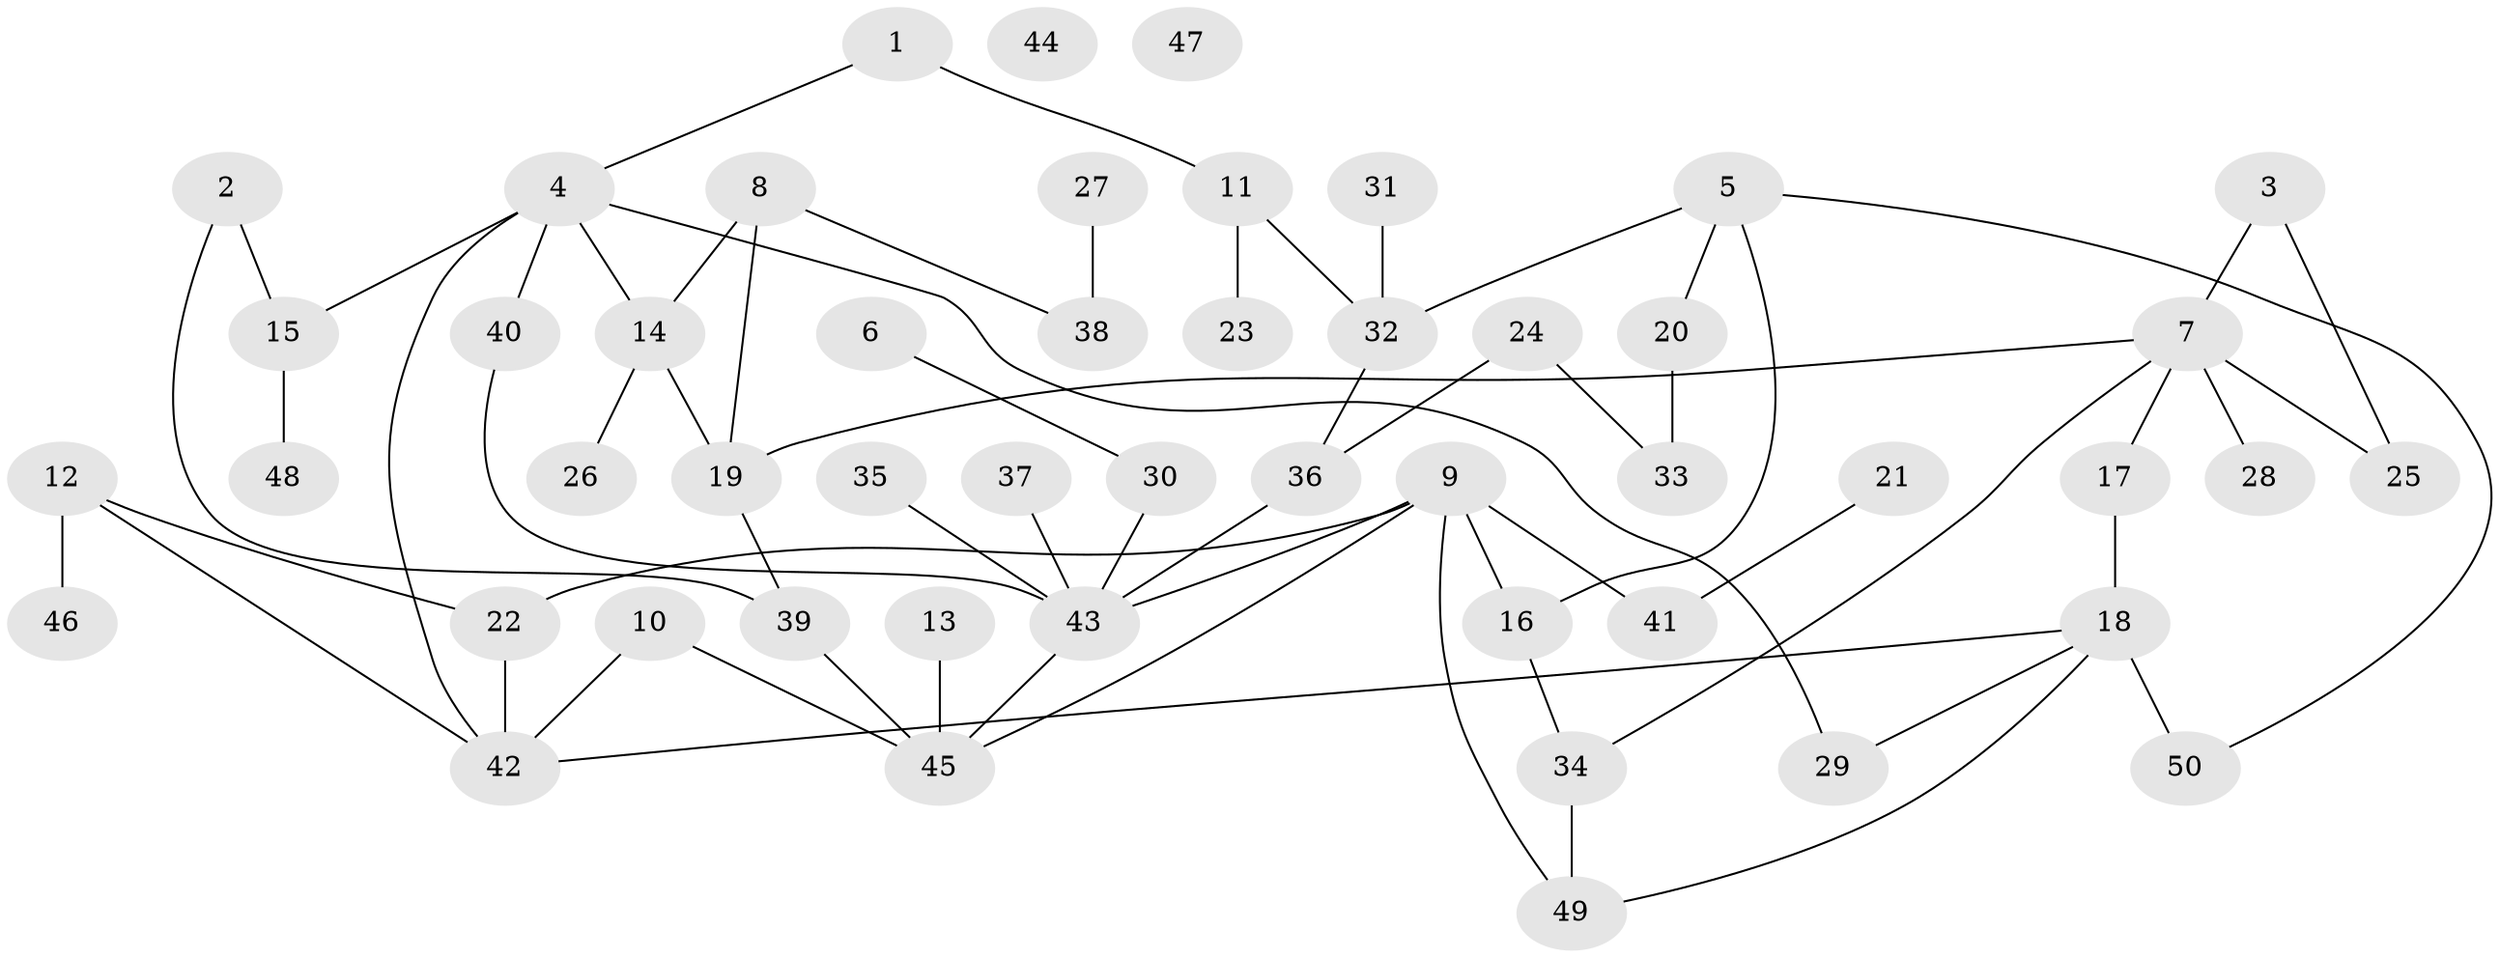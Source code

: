 // Generated by graph-tools (version 1.1) at 2025/00/03/09/25 03:00:49]
// undirected, 50 vertices, 64 edges
graph export_dot {
graph [start="1"]
  node [color=gray90,style=filled];
  1;
  2;
  3;
  4;
  5;
  6;
  7;
  8;
  9;
  10;
  11;
  12;
  13;
  14;
  15;
  16;
  17;
  18;
  19;
  20;
  21;
  22;
  23;
  24;
  25;
  26;
  27;
  28;
  29;
  30;
  31;
  32;
  33;
  34;
  35;
  36;
  37;
  38;
  39;
  40;
  41;
  42;
  43;
  44;
  45;
  46;
  47;
  48;
  49;
  50;
  1 -- 4;
  1 -- 11;
  2 -- 15;
  2 -- 39;
  3 -- 7;
  3 -- 25;
  4 -- 14;
  4 -- 15;
  4 -- 29;
  4 -- 40;
  4 -- 42;
  5 -- 16;
  5 -- 20;
  5 -- 32;
  5 -- 50;
  6 -- 30;
  7 -- 17;
  7 -- 19;
  7 -- 25;
  7 -- 28;
  7 -- 34;
  8 -- 14;
  8 -- 19;
  8 -- 38;
  9 -- 16;
  9 -- 22;
  9 -- 41;
  9 -- 43;
  9 -- 45;
  9 -- 49;
  10 -- 42;
  10 -- 45;
  11 -- 23;
  11 -- 32;
  12 -- 22;
  12 -- 42;
  12 -- 46;
  13 -- 45;
  14 -- 19;
  14 -- 26;
  15 -- 48;
  16 -- 34;
  17 -- 18;
  18 -- 29;
  18 -- 42;
  18 -- 49;
  18 -- 50;
  19 -- 39;
  20 -- 33;
  21 -- 41;
  22 -- 42;
  24 -- 33;
  24 -- 36;
  27 -- 38;
  30 -- 43;
  31 -- 32;
  32 -- 36;
  34 -- 49;
  35 -- 43;
  36 -- 43;
  37 -- 43;
  39 -- 45;
  40 -- 43;
  43 -- 45;
}
